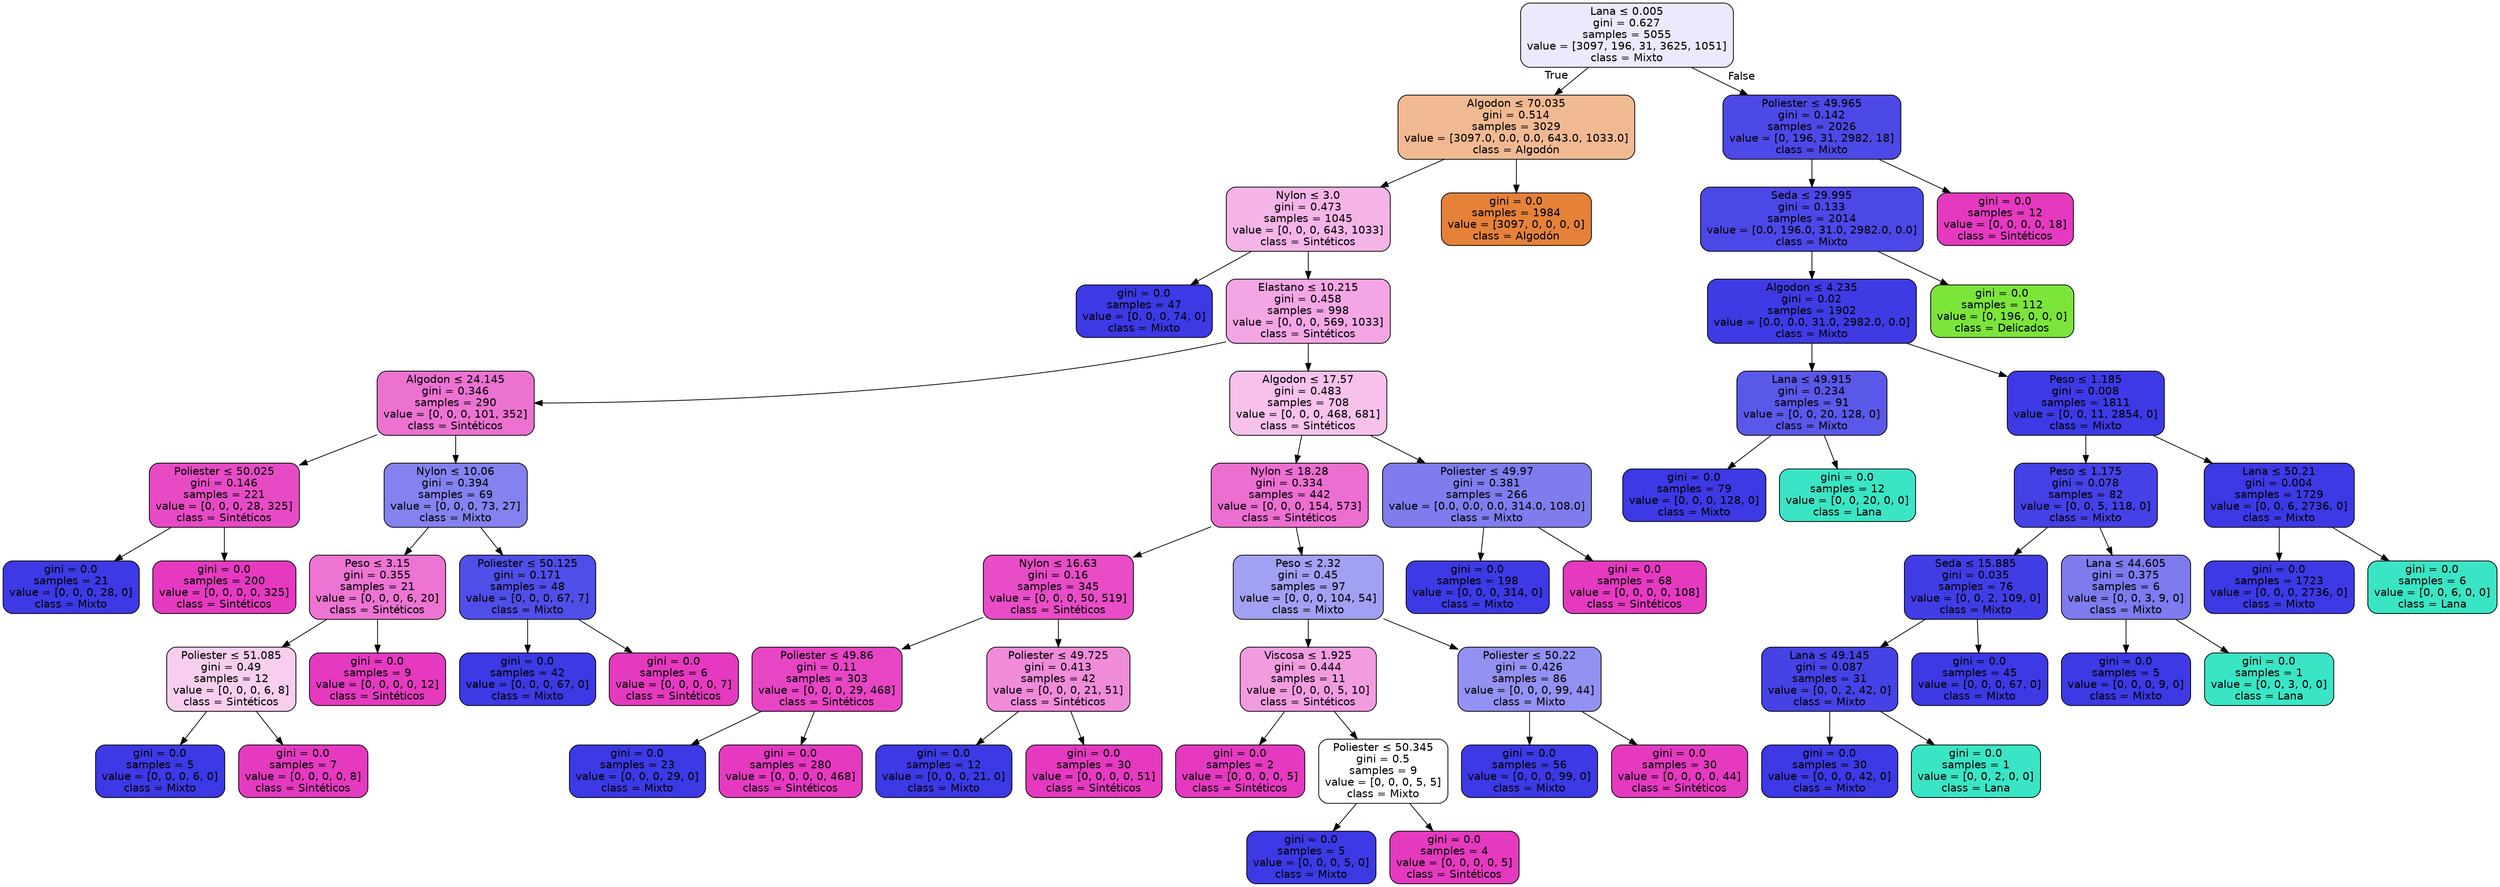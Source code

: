 digraph Tree {
node [shape=box, style="filled, rounded", color="black", fontname="helvetica"] ;
edge [fontname="helvetica"] ;
0 [label=<Lana &le; 0.005<br/>gini = 0.627<br/>samples = 5055<br/>value = [3097, 196, 31, 3625, 1051]<br/>class = Mixto>, fillcolor="#eaeafc"] ;
1 [label=<Algodon &le; 70.035<br/>gini = 0.514<br/>samples = 3029<br/>value = [3097.0, 0.0, 0.0, 643.0, 1033.0]<br/>class = Algodón>, fillcolor="#f1b992"] ;
0 -> 1 [labeldistance=2.5, labelangle=45, headlabel="True"] ;
2 [label=<Nylon &le; 3.0<br/>gini = 0.473<br/>samples = 1045<br/>value = [0, 0, 0, 643, 1033]<br/>class = Sintéticos>, fillcolor="#f5b4e7"] ;
1 -> 2 ;
3 [label=<gini = 0.0<br/>samples = 47<br/>value = [0, 0, 0, 74, 0]<br/>class = Mixto>, fillcolor="#3c39e5"] ;
2 -> 3 ;
4 [label=<Elastano &le; 10.215<br/>gini = 0.458<br/>samples = 998<br/>value = [0, 0, 0, 569, 1033]<br/>class = Sintéticos>, fillcolor="#f3a6e3"] ;
2 -> 4 ;
5 [label=<Algodon &le; 24.145<br/>gini = 0.346<br/>samples = 290<br/>value = [0, 0, 0, 101, 352]<br/>class = Sintéticos>, fillcolor="#ec72d2"] ;
4 -> 5 ;
6 [label=<Poliester &le; 50.025<br/>gini = 0.146<br/>samples = 221<br/>value = [0, 0, 0, 28, 325]<br/>class = Sintéticos>, fillcolor="#e74ac5"] ;
5 -> 6 ;
7 [label=<gini = 0.0<br/>samples = 21<br/>value = [0, 0, 0, 28, 0]<br/>class = Mixto>, fillcolor="#3c39e5"] ;
6 -> 7 ;
8 [label=<gini = 0.0<br/>samples = 200<br/>value = [0, 0, 0, 0, 325]<br/>class = Sintéticos>, fillcolor="#e539c0"] ;
6 -> 8 ;
9 [label=<Nylon &le; 10.06<br/>gini = 0.394<br/>samples = 69<br/>value = [0, 0, 0, 73, 27]<br/>class = Mixto>, fillcolor="#8482ef"] ;
5 -> 9 ;
10 [label=<Peso &le; 3.15<br/>gini = 0.355<br/>samples = 21<br/>value = [0, 0, 0, 6, 20]<br/>class = Sintéticos>, fillcolor="#ed74d3"] ;
9 -> 10 ;
11 [label=<Poliester &le; 51.085<br/>gini = 0.49<br/>samples = 12<br/>value = [0, 0, 0, 6, 8]<br/>class = Sintéticos>, fillcolor="#f8ceef"] ;
10 -> 11 ;
12 [label=<gini = 0.0<br/>samples = 5<br/>value = [0, 0, 0, 6, 0]<br/>class = Mixto>, fillcolor="#3c39e5"] ;
11 -> 12 ;
13 [label=<gini = 0.0<br/>samples = 7<br/>value = [0, 0, 0, 0, 8]<br/>class = Sintéticos>, fillcolor="#e539c0"] ;
11 -> 13 ;
14 [label=<gini = 0.0<br/>samples = 9<br/>value = [0, 0, 0, 0, 12]<br/>class = Sintéticos>, fillcolor="#e539c0"] ;
10 -> 14 ;
15 [label=<Poliester &le; 50.125<br/>gini = 0.171<br/>samples = 48<br/>value = [0, 0, 0, 67, 7]<br/>class = Mixto>, fillcolor="#504ee8"] ;
9 -> 15 ;
16 [label=<gini = 0.0<br/>samples = 42<br/>value = [0, 0, 0, 67, 0]<br/>class = Mixto>, fillcolor="#3c39e5"] ;
15 -> 16 ;
17 [label=<gini = 0.0<br/>samples = 6<br/>value = [0, 0, 0, 0, 7]<br/>class = Sintéticos>, fillcolor="#e539c0"] ;
15 -> 17 ;
18 [label=<Algodon &le; 17.57<br/>gini = 0.483<br/>samples = 708<br/>value = [0, 0, 0, 468, 681]<br/>class = Sintéticos>, fillcolor="#f7c1eb"] ;
4 -> 18 ;
19 [label=<Nylon &le; 18.28<br/>gini = 0.334<br/>samples = 442<br/>value = [0, 0, 0, 154, 573]<br/>class = Sintéticos>, fillcolor="#ec6ed1"] ;
18 -> 19 ;
20 [label=<Nylon &le; 16.63<br/>gini = 0.16<br/>samples = 345<br/>value = [0, 0, 0, 50, 519]<br/>class = Sintéticos>, fillcolor="#e84cc6"] ;
19 -> 20 ;
21 [label=<Poliester &le; 49.86<br/>gini = 0.11<br/>samples = 303<br/>value = [0, 0, 0, 29, 468]<br/>class = Sintéticos>, fillcolor="#e745c4"] ;
20 -> 21 ;
22 [label=<gini = 0.0<br/>samples = 23<br/>value = [0, 0, 0, 29, 0]<br/>class = Mixto>, fillcolor="#3c39e5"] ;
21 -> 22 ;
23 [label=<gini = 0.0<br/>samples = 280<br/>value = [0, 0, 0, 0, 468]<br/>class = Sintéticos>, fillcolor="#e539c0"] ;
21 -> 23 ;
24 [label=<Poliester &le; 49.725<br/>gini = 0.413<br/>samples = 42<br/>value = [0, 0, 0, 21, 51]<br/>class = Sintéticos>, fillcolor="#f08bda"] ;
20 -> 24 ;
25 [label=<gini = 0.0<br/>samples = 12<br/>value = [0, 0, 0, 21, 0]<br/>class = Mixto>, fillcolor="#3c39e5"] ;
24 -> 25 ;
26 [label=<gini = 0.0<br/>samples = 30<br/>value = [0, 0, 0, 0, 51]<br/>class = Sintéticos>, fillcolor="#e539c0"] ;
24 -> 26 ;
27 [label=<Peso &le; 2.32<br/>gini = 0.45<br/>samples = 97<br/>value = [0, 0, 0, 104, 54]<br/>class = Mixto>, fillcolor="#a1a0f2"] ;
19 -> 27 ;
28 [label=<Viscosa &le; 1.925<br/>gini = 0.444<br/>samples = 11<br/>value = [0, 0, 0, 5, 10]<br/>class = Sintéticos>, fillcolor="#f29ce0"] ;
27 -> 28 ;
29 [label=<gini = 0.0<br/>samples = 2<br/>value = [0, 0, 0, 0, 5]<br/>class = Sintéticos>, fillcolor="#e539c0"] ;
28 -> 29 ;
30 [label=<Poliester &le; 50.345<br/>gini = 0.5<br/>samples = 9<br/>value = [0, 0, 0, 5, 5]<br/>class = Mixto>, fillcolor="#ffffff"] ;
28 -> 30 ;
31 [label=<gini = 0.0<br/>samples = 5<br/>value = [0, 0, 0, 5, 0]<br/>class = Mixto>, fillcolor="#3c39e5"] ;
30 -> 31 ;
32 [label=<gini = 0.0<br/>samples = 4<br/>value = [0, 0, 0, 0, 5]<br/>class = Sintéticos>, fillcolor="#e539c0"] ;
30 -> 32 ;
33 [label=<Poliester &le; 50.22<br/>gini = 0.426<br/>samples = 86<br/>value = [0, 0, 0, 99, 44]<br/>class = Mixto>, fillcolor="#9391f1"] ;
27 -> 33 ;
34 [label=<gini = 0.0<br/>samples = 56<br/>value = [0, 0, 0, 99, 0]<br/>class = Mixto>, fillcolor="#3c39e5"] ;
33 -> 34 ;
35 [label=<gini = 0.0<br/>samples = 30<br/>value = [0, 0, 0, 0, 44]<br/>class = Sintéticos>, fillcolor="#e539c0"] ;
33 -> 35 ;
36 [label=<Poliester &le; 49.97<br/>gini = 0.381<br/>samples = 266<br/>value = [0.0, 0.0, 0.0, 314.0, 108.0]<br/>class = Mixto>, fillcolor="#7f7dee"] ;
18 -> 36 ;
37 [label=<gini = 0.0<br/>samples = 198<br/>value = [0, 0, 0, 314, 0]<br/>class = Mixto>, fillcolor="#3c39e5"] ;
36 -> 37 ;
38 [label=<gini = 0.0<br/>samples = 68<br/>value = [0, 0, 0, 0, 108]<br/>class = Sintéticos>, fillcolor="#e539c0"] ;
36 -> 38 ;
39 [label=<gini = 0.0<br/>samples = 1984<br/>value = [3097, 0, 0, 0, 0]<br/>class = Algodón>, fillcolor="#e58139"] ;
1 -> 39 ;
40 [label=<Poliester &le; 49.965<br/>gini = 0.142<br/>samples = 2026<br/>value = [0, 196, 31, 2982, 18]<br/>class = Mixto>, fillcolor="#4c49e7"] ;
0 -> 40 [labeldistance=2.5, labelangle=-45, headlabel="False"] ;
41 [label=<Seda &le; 29.995<br/>gini = 0.133<br/>samples = 2014<br/>value = [0.0, 196.0, 31.0, 2982.0, 0.0]<br/>class = Mixto>, fillcolor="#4b48e7"] ;
40 -> 41 ;
42 [label=<Algodon &le; 4.235<br/>gini = 0.02<br/>samples = 1902<br/>value = [0.0, 0.0, 31.0, 2982.0, 0.0]<br/>class = Mixto>, fillcolor="#3e3be5"] ;
41 -> 42 ;
43 [label=<Lana &le; 49.915<br/>gini = 0.234<br/>samples = 91<br/>value = [0, 0, 20, 128, 0]<br/>class = Mixto>, fillcolor="#5a58e9"] ;
42 -> 43 ;
44 [label=<gini = 0.0<br/>samples = 79<br/>value = [0, 0, 0, 128, 0]<br/>class = Mixto>, fillcolor="#3c39e5"] ;
43 -> 44 ;
45 [label=<gini = 0.0<br/>samples = 12<br/>value = [0, 0, 20, 0, 0]<br/>class = Lana>, fillcolor="#39e5c5"] ;
43 -> 45 ;
46 [label=<Peso &le; 1.185<br/>gini = 0.008<br/>samples = 1811<br/>value = [0, 0, 11, 2854, 0]<br/>class = Mixto>, fillcolor="#3d3ae5"] ;
42 -> 46 ;
47 [label=<Peso &le; 1.175<br/>gini = 0.078<br/>samples = 82<br/>value = [0, 0, 5, 118, 0]<br/>class = Mixto>, fillcolor="#4441e6"] ;
46 -> 47 ;
48 [label=<Seda &le; 15.885<br/>gini = 0.035<br/>samples = 76<br/>value = [0, 0, 2, 109, 0]<br/>class = Mixto>, fillcolor="#403de5"] ;
47 -> 48 ;
49 [label=<Lana &le; 49.145<br/>gini = 0.087<br/>samples = 31<br/>value = [0, 0, 2, 42, 0]<br/>class = Mixto>, fillcolor="#4542e6"] ;
48 -> 49 ;
50 [label=<gini = 0.0<br/>samples = 30<br/>value = [0, 0, 0, 42, 0]<br/>class = Mixto>, fillcolor="#3c39e5"] ;
49 -> 50 ;
51 [label=<gini = 0.0<br/>samples = 1<br/>value = [0, 0, 2, 0, 0]<br/>class = Lana>, fillcolor="#39e5c5"] ;
49 -> 51 ;
52 [label=<gini = 0.0<br/>samples = 45<br/>value = [0, 0, 0, 67, 0]<br/>class = Mixto>, fillcolor="#3c39e5"] ;
48 -> 52 ;
53 [label=<Lana &le; 44.605<br/>gini = 0.375<br/>samples = 6<br/>value = [0, 0, 3, 9, 0]<br/>class = Mixto>, fillcolor="#7d7bee"] ;
47 -> 53 ;
54 [label=<gini = 0.0<br/>samples = 5<br/>value = [0, 0, 0, 9, 0]<br/>class = Mixto>, fillcolor="#3c39e5"] ;
53 -> 54 ;
55 [label=<gini = 0.0<br/>samples = 1<br/>value = [0, 0, 3, 0, 0]<br/>class = Lana>, fillcolor="#39e5c5"] ;
53 -> 55 ;
56 [label=<Lana &le; 50.21<br/>gini = 0.004<br/>samples = 1729<br/>value = [0, 0, 6, 2736, 0]<br/>class = Mixto>, fillcolor="#3c39e5"] ;
46 -> 56 ;
57 [label=<gini = 0.0<br/>samples = 1723<br/>value = [0, 0, 0, 2736, 0]<br/>class = Mixto>, fillcolor="#3c39e5"] ;
56 -> 57 ;
58 [label=<gini = 0.0<br/>samples = 6<br/>value = [0, 0, 6, 0, 0]<br/>class = Lana>, fillcolor="#39e5c5"] ;
56 -> 58 ;
59 [label=<gini = 0.0<br/>samples = 112<br/>value = [0, 196, 0, 0, 0]<br/>class = Delicados>, fillcolor="#7be539"] ;
41 -> 59 ;
60 [label=<gini = 0.0<br/>samples = 12<br/>value = [0, 0, 0, 0, 18]<br/>class = Sintéticos>, fillcolor="#e539c0"] ;
40 -> 60 ;
}
